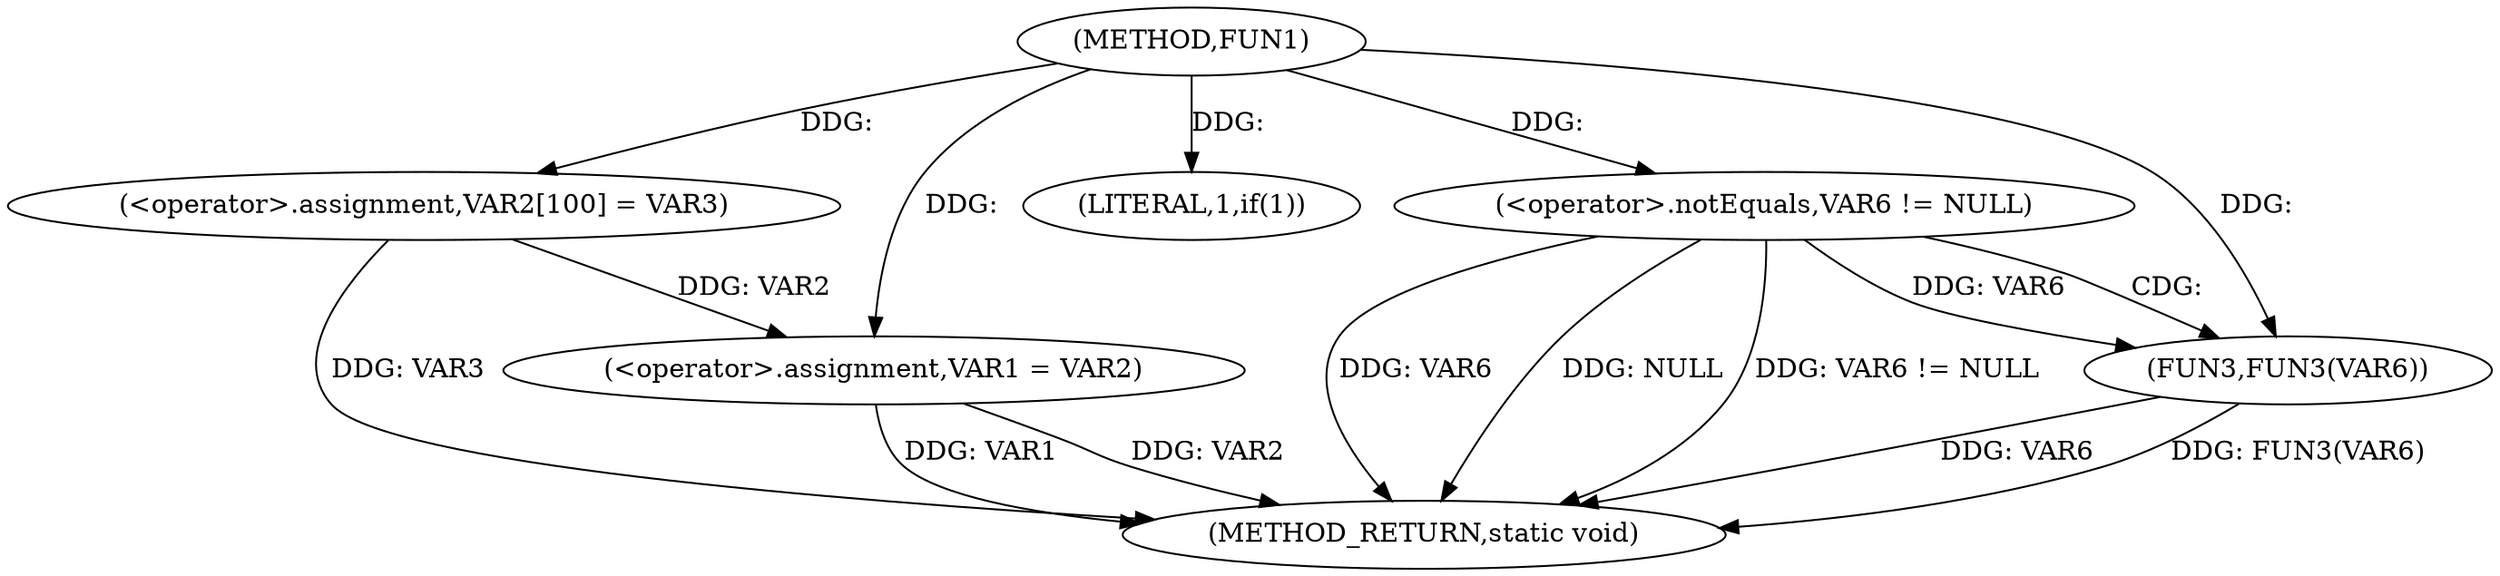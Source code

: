 digraph FUN1 {  
"1000100" [label = "(METHOD,FUN1)" ]
"1000122" [label = "(METHOD_RETURN,static void)" ]
"1000104" [label = "(<operator>.assignment,VAR2[100] = VAR3)" ]
"1000107" [label = "(<operator>.assignment,VAR1 = VAR2)" ]
"1000111" [label = "(LITERAL,1,if(1))" ]
"1000116" [label = "(<operator>.notEquals,VAR6 != NULL)" ]
"1000120" [label = "(FUN3,FUN3(VAR6))" ]
  "1000116" -> "1000122"  [ label = "DDG: VAR6"] 
  "1000107" -> "1000122"  [ label = "DDG: VAR1"] 
  "1000120" -> "1000122"  [ label = "DDG: VAR6"] 
  "1000116" -> "1000122"  [ label = "DDG: NULL"] 
  "1000120" -> "1000122"  [ label = "DDG: FUN3(VAR6)"] 
  "1000116" -> "1000122"  [ label = "DDG: VAR6 != NULL"] 
  "1000104" -> "1000122"  [ label = "DDG: VAR3"] 
  "1000107" -> "1000122"  [ label = "DDG: VAR2"] 
  "1000100" -> "1000104"  [ label = "DDG: "] 
  "1000104" -> "1000107"  [ label = "DDG: VAR2"] 
  "1000100" -> "1000107"  [ label = "DDG: "] 
  "1000100" -> "1000111"  [ label = "DDG: "] 
  "1000100" -> "1000116"  [ label = "DDG: "] 
  "1000116" -> "1000120"  [ label = "DDG: VAR6"] 
  "1000100" -> "1000120"  [ label = "DDG: "] 
  "1000116" -> "1000120"  [ label = "CDG: "] 
}
